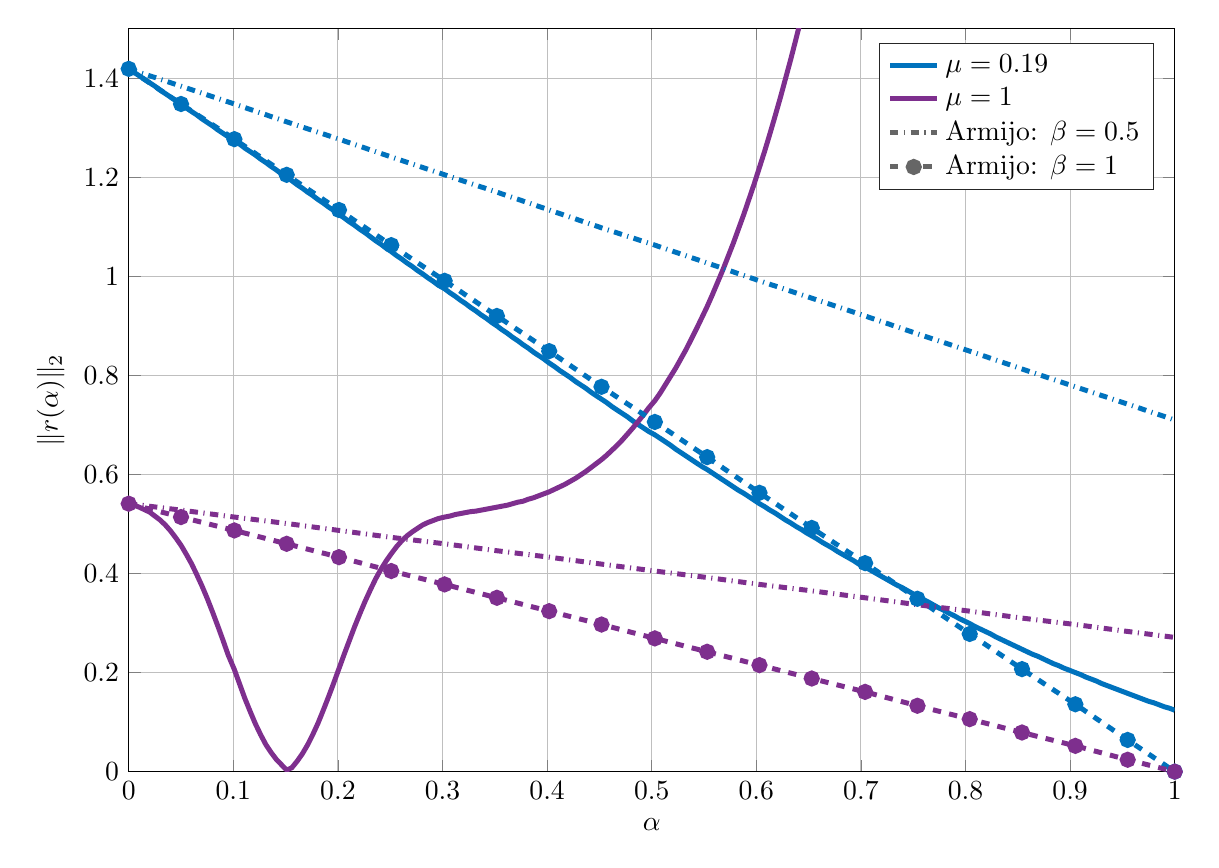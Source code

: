 % This file was created by matlab2tikz.
%
\definecolor{mycolor1}{rgb}{0.0,0.447,0.741}%
\definecolor{mycolor2}{rgb}{0.494,0.184,0.556}%
%
\begin{tikzpicture}

\begin{axis}[%
width=5.23in,
height=3.717in,
at={(0in,0in)},
scale only axis,
xmin=0,
xmax=1,
xlabel={$\alpha$},
xmajorgrids,
ymin=0,
ymax=1.501,
ylabel={$\|r(\alpha)\|_2$},
ymajorgrids,
axis background/.style={fill=white},
legend style={legend cell align=left,align=left,draw=white!15!black}
]
\addplot [color=mycolor1,solid,line width=1.8pt]
  table[row sep=crcr]{%
0	1.419\\
0.005	1.412\\
0.01	1.405\\
0.015	1.398\\
0.02	1.391\\
0.025	1.384\\
0.03	1.376\\
0.035	1.369\\
0.04	1.362\\
0.045	1.355\\
0.05	1.347\\
0.055	1.34\\
0.06	1.333\\
0.065	1.326\\
0.07	1.318\\
0.075	1.311\\
0.08	1.304\\
0.085	1.296\\
0.09	1.289\\
0.095	1.282\\
0.101	1.274\\
0.106	1.267\\
0.111	1.259\\
0.116	1.252\\
0.121	1.245\\
0.126	1.237\\
0.131	1.23\\
0.136	1.222\\
0.141	1.215\\
0.146	1.207\\
0.151	1.2\\
0.156	1.193\\
0.161	1.185\\
0.166	1.178\\
0.171	1.17\\
0.176	1.163\\
0.181	1.155\\
0.186	1.148\\
0.191	1.14\\
0.196	1.133\\
0.201	1.125\\
0.206	1.118\\
0.211	1.11\\
0.216	1.103\\
0.221	1.095\\
0.226	1.088\\
0.231	1.08\\
0.236	1.072\\
0.241	1.065\\
0.246	1.057\\
0.251	1.05\\
0.256	1.042\\
0.261	1.035\\
0.266	1.027\\
0.271	1.02\\
0.276	1.012\\
0.281	1.005\\
0.286	0.997\\
0.291	0.99\\
0.296	0.982\\
0.302	0.975\\
0.307	0.967\\
0.312	0.96\\
0.317	0.952\\
0.322	0.945\\
0.327	0.937\\
0.332	0.93\\
0.337	0.922\\
0.342	0.915\\
0.347	0.907\\
0.352	0.9\\
0.357	0.892\\
0.362	0.885\\
0.367	0.877\\
0.372	0.87\\
0.377	0.862\\
0.382	0.855\\
0.387	0.847\\
0.392	0.84\\
0.397	0.833\\
0.402	0.825\\
0.407	0.818\\
0.412	0.81\\
0.417	0.803\\
0.422	0.796\\
0.427	0.788\\
0.432	0.781\\
0.437	0.774\\
0.442	0.766\\
0.447	0.759\\
0.452	0.752\\
0.457	0.745\\
0.462	0.737\\
0.467	0.73\\
0.472	0.723\\
0.477	0.716\\
0.482	0.708\\
0.487	0.701\\
0.492	0.694\\
0.497	0.687\\
0.503	0.68\\
0.508	0.673\\
0.513	0.666\\
0.518	0.659\\
0.523	0.651\\
0.528	0.644\\
0.533	0.637\\
0.538	0.63\\
0.543	0.623\\
0.548	0.616\\
0.553	0.61\\
0.558	0.603\\
0.563	0.596\\
0.568	0.589\\
0.573	0.582\\
0.578	0.575\\
0.583	0.568\\
0.588	0.562\\
0.593	0.555\\
0.598	0.548\\
0.603	0.541\\
0.608	0.535\\
0.613	0.528\\
0.618	0.522\\
0.623	0.515\\
0.628	0.508\\
0.633	0.502\\
0.638	0.495\\
0.643	0.489\\
0.648	0.482\\
0.653	0.476\\
0.658	0.47\\
0.663	0.463\\
0.668	0.457\\
0.673	0.451\\
0.678	0.444\\
0.683	0.438\\
0.688	0.432\\
0.693	0.426\\
0.698	0.419\\
0.704	0.413\\
0.709	0.407\\
0.714	0.401\\
0.719	0.395\\
0.724	0.389\\
0.729	0.383\\
0.734	0.377\\
0.739	0.372\\
0.744	0.366\\
0.749	0.36\\
0.754	0.354\\
0.759	0.348\\
0.764	0.343\\
0.769	0.337\\
0.774	0.331\\
0.779	0.326\\
0.784	0.32\\
0.789	0.315\\
0.794	0.309\\
0.799	0.304\\
0.804	0.299\\
0.809	0.293\\
0.814	0.288\\
0.819	0.283\\
0.824	0.278\\
0.829	0.272\\
0.834	0.267\\
0.839	0.262\\
0.844	0.257\\
0.849	0.252\\
0.854	0.247\\
0.859	0.242\\
0.864	0.237\\
0.869	0.233\\
0.874	0.228\\
0.879	0.223\\
0.884	0.218\\
0.889	0.214\\
0.894	0.209\\
0.899	0.205\\
0.905	0.2\\
0.91	0.196\\
0.915	0.191\\
0.92	0.187\\
0.925	0.183\\
0.93	0.178\\
0.935	0.174\\
0.94	0.17\\
0.945	0.166\\
0.95	0.162\\
0.955	0.158\\
0.96	0.154\\
0.965	0.15\\
0.97	0.146\\
0.975	0.142\\
0.98	0.139\\
0.985	0.135\\
0.99	0.131\\
0.995	0.128\\
1	0.124\\
};
\addlegendentry{$\mu = 0.19$};

\addplot [color=mycolor2,solid,line width=1.8pt]
  table[row sep=crcr]{%
0	0.541\\
0.005	0.538\\
0.01	0.534\\
0.015	0.529\\
0.02	0.524\\
0.025	0.516\\
0.03	0.508\\
0.035	0.498\\
0.04	0.486\\
0.045	0.472\\
0.05	0.457\\
0.055	0.439\\
0.06	0.42\\
0.065	0.398\\
0.07	0.375\\
0.075	0.35\\
0.08	0.323\\
0.085	0.295\\
0.09	0.266\\
0.095	0.236\\
0.101	0.206\\
0.106	0.177\\
0.111	0.148\\
0.116	0.122\\
0.121	0.097\\
0.126	0.075\\
0.131	0.055\\
0.136	0.039\\
0.141	0.025\\
0.146	0.014\\
0.151	0.003\\
0.156	0.008\\
0.161	0.021\\
0.166	0.036\\
0.171	0.054\\
0.176	0.075\\
0.181	0.098\\
0.186	0.124\\
0.191	0.151\\
0.196	0.179\\
0.201	0.208\\
0.206	0.237\\
0.211	0.265\\
0.216	0.293\\
0.221	0.319\\
0.226	0.344\\
0.231	0.367\\
0.236	0.389\\
0.241	0.408\\
0.246	0.425\\
0.251	0.44\\
0.256	0.454\\
0.261	0.466\\
0.266	0.476\\
0.271	0.484\\
0.276	0.491\\
0.281	0.498\\
0.286	0.503\\
0.291	0.507\\
0.296	0.511\\
0.302	0.514\\
0.307	0.516\\
0.312	0.519\\
0.317	0.521\\
0.322	0.523\\
0.327	0.525\\
0.332	0.526\\
0.337	0.528\\
0.342	0.53\\
0.347	0.532\\
0.352	0.534\\
0.357	0.536\\
0.362	0.538\\
0.367	0.541\\
0.372	0.544\\
0.377	0.546\\
0.382	0.55\\
0.387	0.553\\
0.392	0.557\\
0.397	0.561\\
0.402	0.565\\
0.407	0.57\\
0.412	0.575\\
0.417	0.58\\
0.422	0.586\\
0.427	0.592\\
0.432	0.599\\
0.437	0.606\\
0.442	0.614\\
0.447	0.622\\
0.452	0.63\\
0.457	0.639\\
0.462	0.649\\
0.467	0.659\\
0.472	0.67\\
0.477	0.682\\
0.482	0.694\\
0.487	0.707\\
0.492	0.72\\
0.497	0.734\\
0.503	0.749\\
0.508	0.764\\
0.513	0.781\\
0.518	0.798\\
0.523	0.815\\
0.528	0.834\\
0.533	0.853\\
0.538	0.874\\
0.543	0.895\\
0.548	0.917\\
0.553	0.939\\
0.558	0.963\\
0.563	0.988\\
0.568	1.013\\
0.573	1.04\\
0.578	1.067\\
0.583	1.096\\
0.588	1.125\\
0.593	1.156\\
0.598	1.187\\
0.603	1.22\\
0.608	1.253\\
0.613	1.288\\
0.618	1.324\\
0.623	1.361\\
0.628	1.4\\
0.633	1.439\\
0.638	1.48\\
0.643	1.522\\
0.648	1.565\\
0.653	1.61\\
0.658	1.656\\
0.663	1.703\\
0.668	1.752\\
0.673	1.803\\
0.678	1.854\\
0.683	1.908\\
0.688	1.963\\
0.693	2.019\\
0.698	2.077\\
0.704	2.137\\
0.709	2.199\\
0.714	2.262\\
0.719	2.327\\
0.724	2.394\\
0.729	2.463\\
0.734	2.534\\
0.739	2.607\\
0.744	2.682\\
0.749	2.759\\
0.754	2.838\\
0.759	2.919\\
0.764	3.003\\
0.769	3.089\\
0.774	3.178\\
0.779	3.269\\
0.784	3.363\\
0.789	3.459\\
0.794	3.558\\
0.799	3.659\\
0.804	3.764\\
0.809	3.871\\
0.814	3.982\\
0.819	4.096\\
0.824	4.212\\
0.829	4.332\\
0.834	4.456\\
0.839	4.583\\
0.844	4.713\\
0.849	4.847\\
0.854	4.985\\
0.859	5.126\\
0.864	5.272\\
0.869	5.422\\
0.874	5.576\\
0.879	5.734\\
0.884	5.897\\
0.889	6.064\\
0.894	6.236\\
0.899	6.413\\
0.905	6.595\\
0.91	6.782\\
0.915	6.974\\
0.92	7.172\\
0.925	7.375\\
0.93	7.584\\
0.935	7.799\\
0.94	8.02\\
0.945	8.247\\
0.95	8.481\\
0.955	8.722\\
0.96	8.969\\
0.965	9.223\\
0.97	9.485\\
0.975	9.754\\
0.98	10.031\\
0.985	10.316\\
0.99	10.609\\
0.995	10.91\\
1	11.22\\
};
\addlegendentry{$\mu = 1$};

\addplot [color=mycolor1,dashed,line width=1.8pt,mark=*,mark options={solid,fill=mycolor1},forget plot]
  table[row sep=crcr]{%
0	1.419\\
0.05	1.348\\
0.101	1.277\\
0.151	1.205\\
0.201	1.134\\
0.251	1.063\\
0.302	0.991\\
0.352	0.92\\
0.402	0.849\\
0.452	0.777\\
0.503	0.706\\
0.553	0.635\\
0.603	0.563\\
0.653	0.492\\
0.704	0.421\\
0.754	0.349\\
0.804	0.278\\
0.854	0.207\\
0.905	0.136\\
0.955	0.064\\
1	-2.22e-16\\
};
\addplot [color=mycolor2,dashed,line width=1.8pt,mark=*,mark options={solid,fill=mycolor2},forget plot]
  table[row sep=crcr]{%
0	0.541\\
0.05	0.514\\
0.101	0.487\\
0.151	0.46\\
0.201	0.433\\
0.251	0.405\\
0.302	0.378\\
0.352	0.351\\
0.402	0.324\\
0.452	0.297\\
0.503	0.269\\
0.553	0.242\\
0.603	0.215\\
0.653	0.188\\
0.704	0.161\\
0.754	0.133\\
0.804	0.106\\
0.854	0.079\\
0.905	0.052\\
0.955	0.024\\
1	1.11e-16\\
};
\addplot [color=mycolor1,dashdotted,line width=1.8pt,forget plot]
  table[row sep=crcr]{%
0	1.419\\
0.05	1.384\\
0.101	1.348\\
0.151	1.312\\
0.201	1.277\\
0.251	1.241\\
0.302	1.205\\
0.352	1.17\\
0.402	1.134\\
0.452	1.098\\
0.503	1.063\\
0.553	1.027\\
0.603	0.991\\
0.653	0.956\\
0.704	0.92\\
0.754	0.884\\
0.804	0.849\\
0.854	0.813\\
0.905	0.777\\
0.955	0.742\\
1	0.71\\
};
\addplot [color=mycolor2,dashdotted,line width=1.8pt,forget plot]
  table[row sep=crcr]{%
0	0.541\\
0.05	0.528\\
0.101	0.514\\
0.151	0.501\\
0.201	0.487\\
0.251	0.473\\
0.302	0.46\\
0.352	0.446\\
0.402	0.433\\
0.452	0.419\\
0.503	0.405\\
0.553	0.392\\
0.603	0.378\\
0.653	0.365\\
0.704	0.351\\
0.754	0.337\\
0.804	0.324\\
0.854	0.31\\
0.905	0.297\\
0.955	0.283\\
1	0.271\\
};
\addplot [color=white!40!black,dashdotted,line width=1.8pt]
  table[row sep=crcr]{%
-1	0\\
};
\addlegendentry{Armijo: $\beta=0.5$};

\addplot [color=white!40!black,dashed,line width=1.8pt,mark=*,mark options={solid,fill=white!40!black}]
  table[row sep=crcr]{%
-1	0\\
};
\addlegendentry{Armijo: $\beta=1$};

\end{axis}
\end{tikzpicture}%